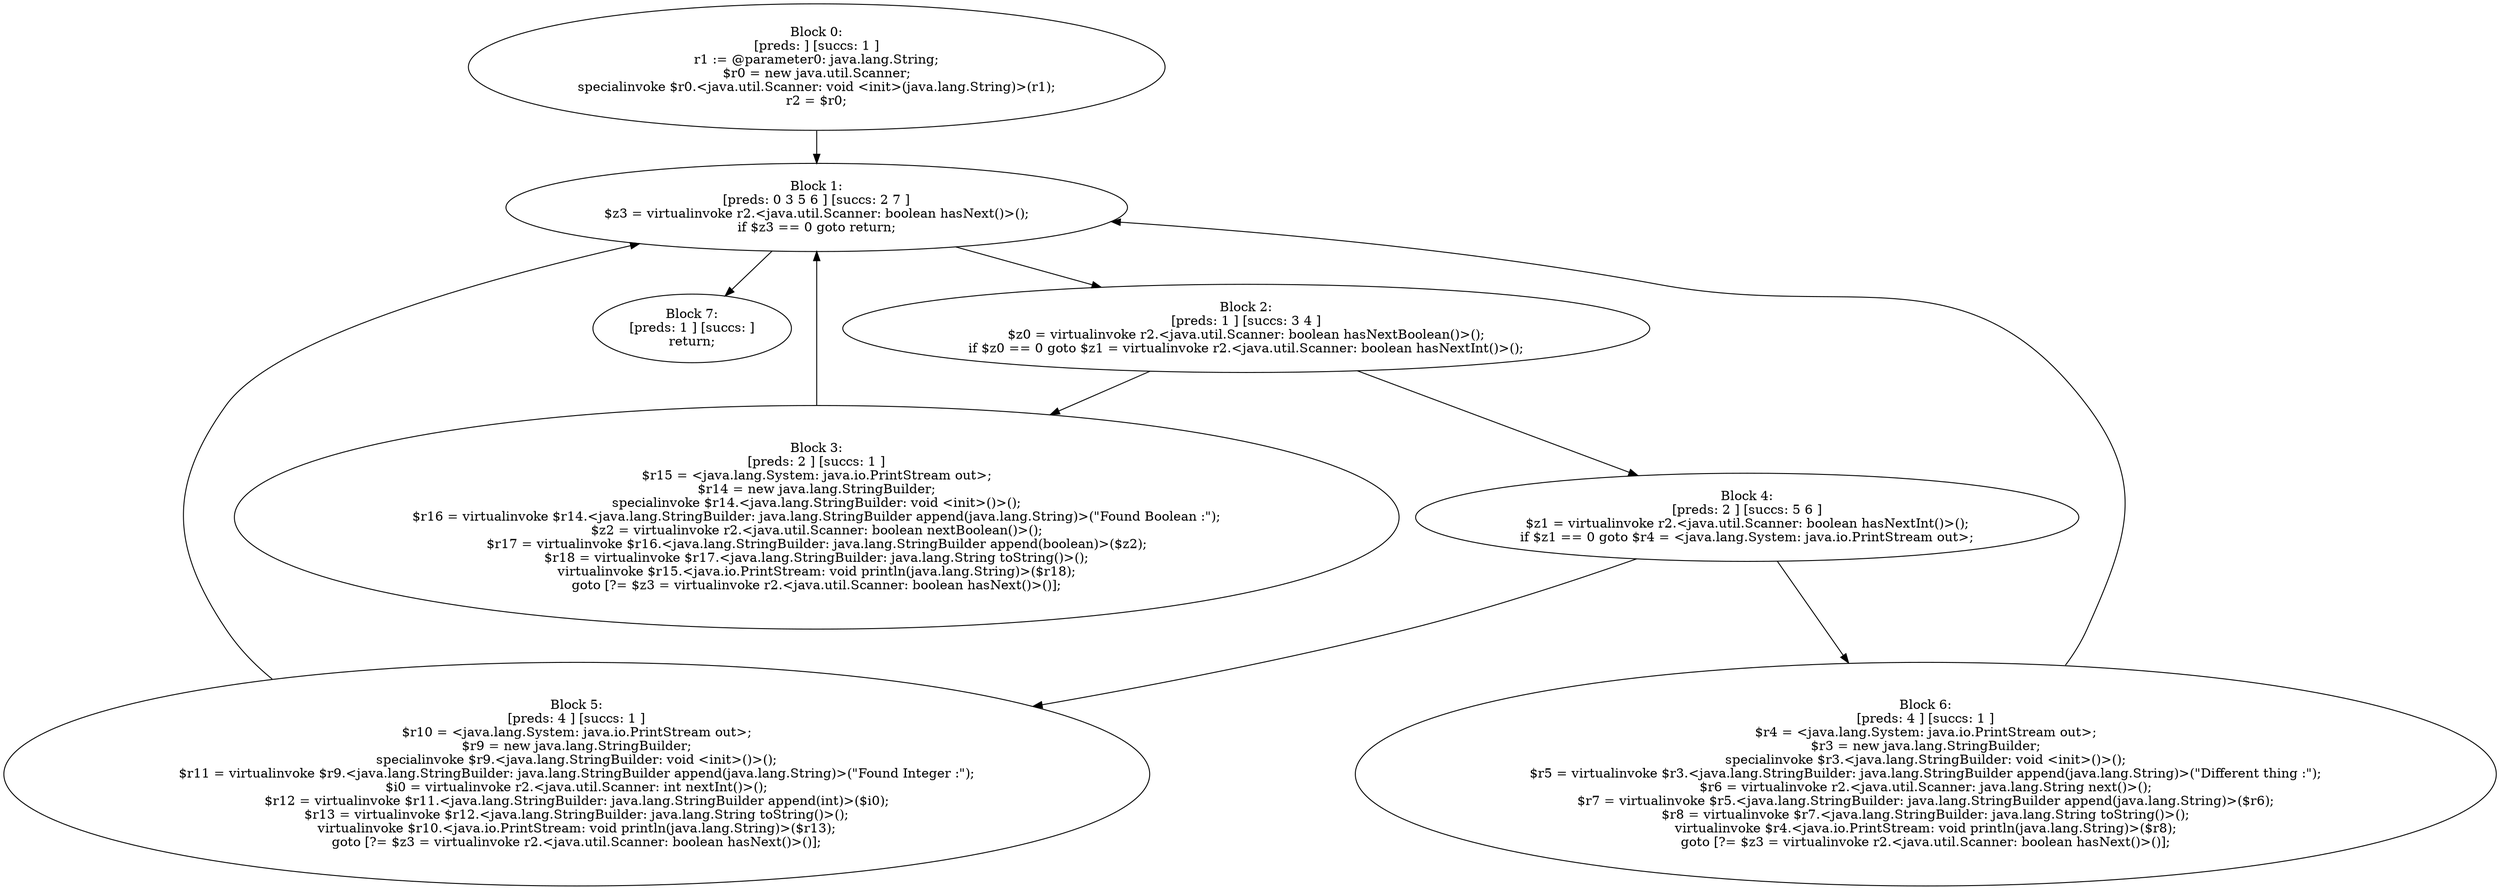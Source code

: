 digraph "unitGraph" {
    "Block 0:
[preds: ] [succs: 1 ]
r1 := @parameter0: java.lang.String;
$r0 = new java.util.Scanner;
specialinvoke $r0.<java.util.Scanner: void <init>(java.lang.String)>(r1);
r2 = $r0;
"
    "Block 1:
[preds: 0 3 5 6 ] [succs: 2 7 ]
$z3 = virtualinvoke r2.<java.util.Scanner: boolean hasNext()>();
if $z3 == 0 goto return;
"
    "Block 2:
[preds: 1 ] [succs: 3 4 ]
$z0 = virtualinvoke r2.<java.util.Scanner: boolean hasNextBoolean()>();
if $z0 == 0 goto $z1 = virtualinvoke r2.<java.util.Scanner: boolean hasNextInt()>();
"
    "Block 3:
[preds: 2 ] [succs: 1 ]
$r15 = <java.lang.System: java.io.PrintStream out>;
$r14 = new java.lang.StringBuilder;
specialinvoke $r14.<java.lang.StringBuilder: void <init>()>();
$r16 = virtualinvoke $r14.<java.lang.StringBuilder: java.lang.StringBuilder append(java.lang.String)>(\"Found Boolean :\");
$z2 = virtualinvoke r2.<java.util.Scanner: boolean nextBoolean()>();
$r17 = virtualinvoke $r16.<java.lang.StringBuilder: java.lang.StringBuilder append(boolean)>($z2);
$r18 = virtualinvoke $r17.<java.lang.StringBuilder: java.lang.String toString()>();
virtualinvoke $r15.<java.io.PrintStream: void println(java.lang.String)>($r18);
goto [?= $z3 = virtualinvoke r2.<java.util.Scanner: boolean hasNext()>()];
"
    "Block 4:
[preds: 2 ] [succs: 5 6 ]
$z1 = virtualinvoke r2.<java.util.Scanner: boolean hasNextInt()>();
if $z1 == 0 goto $r4 = <java.lang.System: java.io.PrintStream out>;
"
    "Block 5:
[preds: 4 ] [succs: 1 ]
$r10 = <java.lang.System: java.io.PrintStream out>;
$r9 = new java.lang.StringBuilder;
specialinvoke $r9.<java.lang.StringBuilder: void <init>()>();
$r11 = virtualinvoke $r9.<java.lang.StringBuilder: java.lang.StringBuilder append(java.lang.String)>(\"Found Integer :\");
$i0 = virtualinvoke r2.<java.util.Scanner: int nextInt()>();
$r12 = virtualinvoke $r11.<java.lang.StringBuilder: java.lang.StringBuilder append(int)>($i0);
$r13 = virtualinvoke $r12.<java.lang.StringBuilder: java.lang.String toString()>();
virtualinvoke $r10.<java.io.PrintStream: void println(java.lang.String)>($r13);
goto [?= $z3 = virtualinvoke r2.<java.util.Scanner: boolean hasNext()>()];
"
    "Block 6:
[preds: 4 ] [succs: 1 ]
$r4 = <java.lang.System: java.io.PrintStream out>;
$r3 = new java.lang.StringBuilder;
specialinvoke $r3.<java.lang.StringBuilder: void <init>()>();
$r5 = virtualinvoke $r3.<java.lang.StringBuilder: java.lang.StringBuilder append(java.lang.String)>(\"Different thing :\");
$r6 = virtualinvoke r2.<java.util.Scanner: java.lang.String next()>();
$r7 = virtualinvoke $r5.<java.lang.StringBuilder: java.lang.StringBuilder append(java.lang.String)>($r6);
$r8 = virtualinvoke $r7.<java.lang.StringBuilder: java.lang.String toString()>();
virtualinvoke $r4.<java.io.PrintStream: void println(java.lang.String)>($r8);
goto [?= $z3 = virtualinvoke r2.<java.util.Scanner: boolean hasNext()>()];
"
    "Block 7:
[preds: 1 ] [succs: ]
return;
"
    "Block 0:
[preds: ] [succs: 1 ]
r1 := @parameter0: java.lang.String;
$r0 = new java.util.Scanner;
specialinvoke $r0.<java.util.Scanner: void <init>(java.lang.String)>(r1);
r2 = $r0;
"->"Block 1:
[preds: 0 3 5 6 ] [succs: 2 7 ]
$z3 = virtualinvoke r2.<java.util.Scanner: boolean hasNext()>();
if $z3 == 0 goto return;
";
    "Block 1:
[preds: 0 3 5 6 ] [succs: 2 7 ]
$z3 = virtualinvoke r2.<java.util.Scanner: boolean hasNext()>();
if $z3 == 0 goto return;
"->"Block 2:
[preds: 1 ] [succs: 3 4 ]
$z0 = virtualinvoke r2.<java.util.Scanner: boolean hasNextBoolean()>();
if $z0 == 0 goto $z1 = virtualinvoke r2.<java.util.Scanner: boolean hasNextInt()>();
";
    "Block 1:
[preds: 0 3 5 6 ] [succs: 2 7 ]
$z3 = virtualinvoke r2.<java.util.Scanner: boolean hasNext()>();
if $z3 == 0 goto return;
"->"Block 7:
[preds: 1 ] [succs: ]
return;
";
    "Block 2:
[preds: 1 ] [succs: 3 4 ]
$z0 = virtualinvoke r2.<java.util.Scanner: boolean hasNextBoolean()>();
if $z0 == 0 goto $z1 = virtualinvoke r2.<java.util.Scanner: boolean hasNextInt()>();
"->"Block 3:
[preds: 2 ] [succs: 1 ]
$r15 = <java.lang.System: java.io.PrintStream out>;
$r14 = new java.lang.StringBuilder;
specialinvoke $r14.<java.lang.StringBuilder: void <init>()>();
$r16 = virtualinvoke $r14.<java.lang.StringBuilder: java.lang.StringBuilder append(java.lang.String)>(\"Found Boolean :\");
$z2 = virtualinvoke r2.<java.util.Scanner: boolean nextBoolean()>();
$r17 = virtualinvoke $r16.<java.lang.StringBuilder: java.lang.StringBuilder append(boolean)>($z2);
$r18 = virtualinvoke $r17.<java.lang.StringBuilder: java.lang.String toString()>();
virtualinvoke $r15.<java.io.PrintStream: void println(java.lang.String)>($r18);
goto [?= $z3 = virtualinvoke r2.<java.util.Scanner: boolean hasNext()>()];
";
    "Block 2:
[preds: 1 ] [succs: 3 4 ]
$z0 = virtualinvoke r2.<java.util.Scanner: boolean hasNextBoolean()>();
if $z0 == 0 goto $z1 = virtualinvoke r2.<java.util.Scanner: boolean hasNextInt()>();
"->"Block 4:
[preds: 2 ] [succs: 5 6 ]
$z1 = virtualinvoke r2.<java.util.Scanner: boolean hasNextInt()>();
if $z1 == 0 goto $r4 = <java.lang.System: java.io.PrintStream out>;
";
    "Block 3:
[preds: 2 ] [succs: 1 ]
$r15 = <java.lang.System: java.io.PrintStream out>;
$r14 = new java.lang.StringBuilder;
specialinvoke $r14.<java.lang.StringBuilder: void <init>()>();
$r16 = virtualinvoke $r14.<java.lang.StringBuilder: java.lang.StringBuilder append(java.lang.String)>(\"Found Boolean :\");
$z2 = virtualinvoke r2.<java.util.Scanner: boolean nextBoolean()>();
$r17 = virtualinvoke $r16.<java.lang.StringBuilder: java.lang.StringBuilder append(boolean)>($z2);
$r18 = virtualinvoke $r17.<java.lang.StringBuilder: java.lang.String toString()>();
virtualinvoke $r15.<java.io.PrintStream: void println(java.lang.String)>($r18);
goto [?= $z3 = virtualinvoke r2.<java.util.Scanner: boolean hasNext()>()];
"->"Block 1:
[preds: 0 3 5 6 ] [succs: 2 7 ]
$z3 = virtualinvoke r2.<java.util.Scanner: boolean hasNext()>();
if $z3 == 0 goto return;
";
    "Block 4:
[preds: 2 ] [succs: 5 6 ]
$z1 = virtualinvoke r2.<java.util.Scanner: boolean hasNextInt()>();
if $z1 == 0 goto $r4 = <java.lang.System: java.io.PrintStream out>;
"->"Block 5:
[preds: 4 ] [succs: 1 ]
$r10 = <java.lang.System: java.io.PrintStream out>;
$r9 = new java.lang.StringBuilder;
specialinvoke $r9.<java.lang.StringBuilder: void <init>()>();
$r11 = virtualinvoke $r9.<java.lang.StringBuilder: java.lang.StringBuilder append(java.lang.String)>(\"Found Integer :\");
$i0 = virtualinvoke r2.<java.util.Scanner: int nextInt()>();
$r12 = virtualinvoke $r11.<java.lang.StringBuilder: java.lang.StringBuilder append(int)>($i0);
$r13 = virtualinvoke $r12.<java.lang.StringBuilder: java.lang.String toString()>();
virtualinvoke $r10.<java.io.PrintStream: void println(java.lang.String)>($r13);
goto [?= $z3 = virtualinvoke r2.<java.util.Scanner: boolean hasNext()>()];
";
    "Block 4:
[preds: 2 ] [succs: 5 6 ]
$z1 = virtualinvoke r2.<java.util.Scanner: boolean hasNextInt()>();
if $z1 == 0 goto $r4 = <java.lang.System: java.io.PrintStream out>;
"->"Block 6:
[preds: 4 ] [succs: 1 ]
$r4 = <java.lang.System: java.io.PrintStream out>;
$r3 = new java.lang.StringBuilder;
specialinvoke $r3.<java.lang.StringBuilder: void <init>()>();
$r5 = virtualinvoke $r3.<java.lang.StringBuilder: java.lang.StringBuilder append(java.lang.String)>(\"Different thing :\");
$r6 = virtualinvoke r2.<java.util.Scanner: java.lang.String next()>();
$r7 = virtualinvoke $r5.<java.lang.StringBuilder: java.lang.StringBuilder append(java.lang.String)>($r6);
$r8 = virtualinvoke $r7.<java.lang.StringBuilder: java.lang.String toString()>();
virtualinvoke $r4.<java.io.PrintStream: void println(java.lang.String)>($r8);
goto [?= $z3 = virtualinvoke r2.<java.util.Scanner: boolean hasNext()>()];
";
    "Block 5:
[preds: 4 ] [succs: 1 ]
$r10 = <java.lang.System: java.io.PrintStream out>;
$r9 = new java.lang.StringBuilder;
specialinvoke $r9.<java.lang.StringBuilder: void <init>()>();
$r11 = virtualinvoke $r9.<java.lang.StringBuilder: java.lang.StringBuilder append(java.lang.String)>(\"Found Integer :\");
$i0 = virtualinvoke r2.<java.util.Scanner: int nextInt()>();
$r12 = virtualinvoke $r11.<java.lang.StringBuilder: java.lang.StringBuilder append(int)>($i0);
$r13 = virtualinvoke $r12.<java.lang.StringBuilder: java.lang.String toString()>();
virtualinvoke $r10.<java.io.PrintStream: void println(java.lang.String)>($r13);
goto [?= $z3 = virtualinvoke r2.<java.util.Scanner: boolean hasNext()>()];
"->"Block 1:
[preds: 0 3 5 6 ] [succs: 2 7 ]
$z3 = virtualinvoke r2.<java.util.Scanner: boolean hasNext()>();
if $z3 == 0 goto return;
";
    "Block 6:
[preds: 4 ] [succs: 1 ]
$r4 = <java.lang.System: java.io.PrintStream out>;
$r3 = new java.lang.StringBuilder;
specialinvoke $r3.<java.lang.StringBuilder: void <init>()>();
$r5 = virtualinvoke $r3.<java.lang.StringBuilder: java.lang.StringBuilder append(java.lang.String)>(\"Different thing :\");
$r6 = virtualinvoke r2.<java.util.Scanner: java.lang.String next()>();
$r7 = virtualinvoke $r5.<java.lang.StringBuilder: java.lang.StringBuilder append(java.lang.String)>($r6);
$r8 = virtualinvoke $r7.<java.lang.StringBuilder: java.lang.String toString()>();
virtualinvoke $r4.<java.io.PrintStream: void println(java.lang.String)>($r8);
goto [?= $z3 = virtualinvoke r2.<java.util.Scanner: boolean hasNext()>()];
"->"Block 1:
[preds: 0 3 5 6 ] [succs: 2 7 ]
$z3 = virtualinvoke r2.<java.util.Scanner: boolean hasNext()>();
if $z3 == 0 goto return;
";
}
